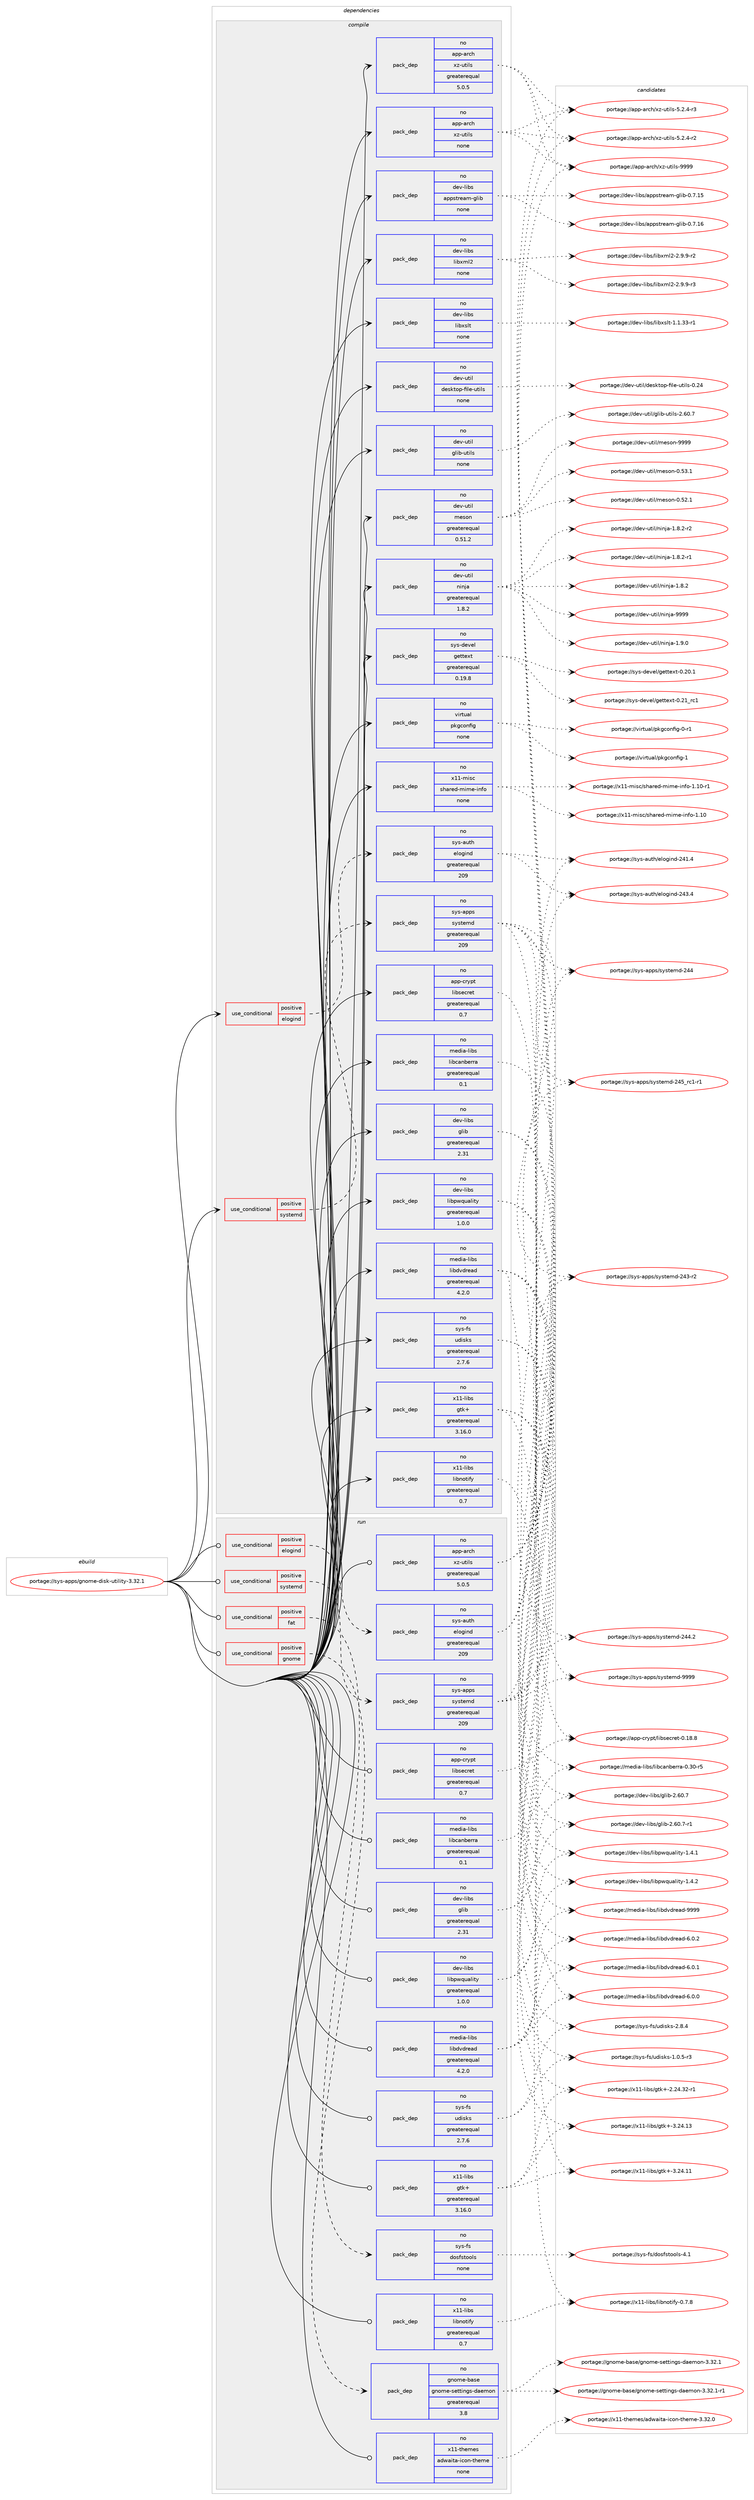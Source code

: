 digraph prolog {

# *************
# Graph options
# *************

newrank=true;
concentrate=true;
compound=true;
graph [rankdir=LR,fontname=Helvetica,fontsize=10,ranksep=1.5];#, ranksep=2.5, nodesep=0.2];
edge  [arrowhead=vee];
node  [fontname=Helvetica,fontsize=10];

# **********
# The ebuild
# **********

subgraph cluster_leftcol {
color=gray;
rank=same;
label=<<i>ebuild</i>>;
id [label="portage://sys-apps/gnome-disk-utility-3.32.1", color=red, width=4, href="../sys-apps/gnome-disk-utility-3.32.1.svg"];
}

# ****************
# The dependencies
# ****************

subgraph cluster_midcol {
color=gray;
label=<<i>dependencies</i>>;
subgraph cluster_compile {
fillcolor="#eeeeee";
style=filled;
label=<<i>compile</i>>;
subgraph cond14611 {
dependency67647 [label=<<TABLE BORDER="0" CELLBORDER="1" CELLSPACING="0" CELLPADDING="4"><TR><TD ROWSPAN="3" CELLPADDING="10">use_conditional</TD></TR><TR><TD>positive</TD></TR><TR><TD>elogind</TD></TR></TABLE>>, shape=none, color=red];
subgraph pack51688 {
dependency67648 [label=<<TABLE BORDER="0" CELLBORDER="1" CELLSPACING="0" CELLPADDING="4" WIDTH="220"><TR><TD ROWSPAN="6" CELLPADDING="30">pack_dep</TD></TR><TR><TD WIDTH="110">no</TD></TR><TR><TD>sys-auth</TD></TR><TR><TD>elogind</TD></TR><TR><TD>greaterequal</TD></TR><TR><TD>209</TD></TR></TABLE>>, shape=none, color=blue];
}
dependency67647:e -> dependency67648:w [weight=20,style="dashed",arrowhead="vee"];
}
id:e -> dependency67647:w [weight=20,style="solid",arrowhead="vee"];
subgraph cond14612 {
dependency67649 [label=<<TABLE BORDER="0" CELLBORDER="1" CELLSPACING="0" CELLPADDING="4"><TR><TD ROWSPAN="3" CELLPADDING="10">use_conditional</TD></TR><TR><TD>positive</TD></TR><TR><TD>systemd</TD></TR></TABLE>>, shape=none, color=red];
subgraph pack51689 {
dependency67650 [label=<<TABLE BORDER="0" CELLBORDER="1" CELLSPACING="0" CELLPADDING="4" WIDTH="220"><TR><TD ROWSPAN="6" CELLPADDING="30">pack_dep</TD></TR><TR><TD WIDTH="110">no</TD></TR><TR><TD>sys-apps</TD></TR><TR><TD>systemd</TD></TR><TR><TD>greaterequal</TD></TR><TR><TD>209</TD></TR></TABLE>>, shape=none, color=blue];
}
dependency67649:e -> dependency67650:w [weight=20,style="dashed",arrowhead="vee"];
}
id:e -> dependency67649:w [weight=20,style="solid",arrowhead="vee"];
subgraph pack51690 {
dependency67651 [label=<<TABLE BORDER="0" CELLBORDER="1" CELLSPACING="0" CELLPADDING="4" WIDTH="220"><TR><TD ROWSPAN="6" CELLPADDING="30">pack_dep</TD></TR><TR><TD WIDTH="110">no</TD></TR><TR><TD>app-arch</TD></TR><TR><TD>xz-utils</TD></TR><TR><TD>greaterequal</TD></TR><TR><TD>5.0.5</TD></TR></TABLE>>, shape=none, color=blue];
}
id:e -> dependency67651:w [weight=20,style="solid",arrowhead="vee"];
subgraph pack51691 {
dependency67652 [label=<<TABLE BORDER="0" CELLBORDER="1" CELLSPACING="0" CELLPADDING="4" WIDTH="220"><TR><TD ROWSPAN="6" CELLPADDING="30">pack_dep</TD></TR><TR><TD WIDTH="110">no</TD></TR><TR><TD>app-arch</TD></TR><TR><TD>xz-utils</TD></TR><TR><TD>none</TD></TR><TR><TD></TD></TR></TABLE>>, shape=none, color=blue];
}
id:e -> dependency67652:w [weight=20,style="solid",arrowhead="vee"];
subgraph pack51692 {
dependency67653 [label=<<TABLE BORDER="0" CELLBORDER="1" CELLSPACING="0" CELLPADDING="4" WIDTH="220"><TR><TD ROWSPAN="6" CELLPADDING="30">pack_dep</TD></TR><TR><TD WIDTH="110">no</TD></TR><TR><TD>app-crypt</TD></TR><TR><TD>libsecret</TD></TR><TR><TD>greaterequal</TD></TR><TR><TD>0.7</TD></TR></TABLE>>, shape=none, color=blue];
}
id:e -> dependency67653:w [weight=20,style="solid",arrowhead="vee"];
subgraph pack51693 {
dependency67654 [label=<<TABLE BORDER="0" CELLBORDER="1" CELLSPACING="0" CELLPADDING="4" WIDTH="220"><TR><TD ROWSPAN="6" CELLPADDING="30">pack_dep</TD></TR><TR><TD WIDTH="110">no</TD></TR><TR><TD>dev-libs</TD></TR><TR><TD>appstream-glib</TD></TR><TR><TD>none</TD></TR><TR><TD></TD></TR></TABLE>>, shape=none, color=blue];
}
id:e -> dependency67654:w [weight=20,style="solid",arrowhead="vee"];
subgraph pack51694 {
dependency67655 [label=<<TABLE BORDER="0" CELLBORDER="1" CELLSPACING="0" CELLPADDING="4" WIDTH="220"><TR><TD ROWSPAN="6" CELLPADDING="30">pack_dep</TD></TR><TR><TD WIDTH="110">no</TD></TR><TR><TD>dev-libs</TD></TR><TR><TD>glib</TD></TR><TR><TD>greaterequal</TD></TR><TR><TD>2.31</TD></TR></TABLE>>, shape=none, color=blue];
}
id:e -> dependency67655:w [weight=20,style="solid",arrowhead="vee"];
subgraph pack51695 {
dependency67656 [label=<<TABLE BORDER="0" CELLBORDER="1" CELLSPACING="0" CELLPADDING="4" WIDTH="220"><TR><TD ROWSPAN="6" CELLPADDING="30">pack_dep</TD></TR><TR><TD WIDTH="110">no</TD></TR><TR><TD>dev-libs</TD></TR><TR><TD>libpwquality</TD></TR><TR><TD>greaterequal</TD></TR><TR><TD>1.0.0</TD></TR></TABLE>>, shape=none, color=blue];
}
id:e -> dependency67656:w [weight=20,style="solid",arrowhead="vee"];
subgraph pack51696 {
dependency67657 [label=<<TABLE BORDER="0" CELLBORDER="1" CELLSPACING="0" CELLPADDING="4" WIDTH="220"><TR><TD ROWSPAN="6" CELLPADDING="30">pack_dep</TD></TR><TR><TD WIDTH="110">no</TD></TR><TR><TD>dev-libs</TD></TR><TR><TD>libxml2</TD></TR><TR><TD>none</TD></TR><TR><TD></TD></TR></TABLE>>, shape=none, color=blue];
}
id:e -> dependency67657:w [weight=20,style="solid",arrowhead="vee"];
subgraph pack51697 {
dependency67658 [label=<<TABLE BORDER="0" CELLBORDER="1" CELLSPACING="0" CELLPADDING="4" WIDTH="220"><TR><TD ROWSPAN="6" CELLPADDING="30">pack_dep</TD></TR><TR><TD WIDTH="110">no</TD></TR><TR><TD>dev-libs</TD></TR><TR><TD>libxslt</TD></TR><TR><TD>none</TD></TR><TR><TD></TD></TR></TABLE>>, shape=none, color=blue];
}
id:e -> dependency67658:w [weight=20,style="solid",arrowhead="vee"];
subgraph pack51698 {
dependency67659 [label=<<TABLE BORDER="0" CELLBORDER="1" CELLSPACING="0" CELLPADDING="4" WIDTH="220"><TR><TD ROWSPAN="6" CELLPADDING="30">pack_dep</TD></TR><TR><TD WIDTH="110">no</TD></TR><TR><TD>dev-util</TD></TR><TR><TD>desktop-file-utils</TD></TR><TR><TD>none</TD></TR><TR><TD></TD></TR></TABLE>>, shape=none, color=blue];
}
id:e -> dependency67659:w [weight=20,style="solid",arrowhead="vee"];
subgraph pack51699 {
dependency67660 [label=<<TABLE BORDER="0" CELLBORDER="1" CELLSPACING="0" CELLPADDING="4" WIDTH="220"><TR><TD ROWSPAN="6" CELLPADDING="30">pack_dep</TD></TR><TR><TD WIDTH="110">no</TD></TR><TR><TD>dev-util</TD></TR><TR><TD>glib-utils</TD></TR><TR><TD>none</TD></TR><TR><TD></TD></TR></TABLE>>, shape=none, color=blue];
}
id:e -> dependency67660:w [weight=20,style="solid",arrowhead="vee"];
subgraph pack51700 {
dependency67661 [label=<<TABLE BORDER="0" CELLBORDER="1" CELLSPACING="0" CELLPADDING="4" WIDTH="220"><TR><TD ROWSPAN="6" CELLPADDING="30">pack_dep</TD></TR><TR><TD WIDTH="110">no</TD></TR><TR><TD>dev-util</TD></TR><TR><TD>meson</TD></TR><TR><TD>greaterequal</TD></TR><TR><TD>0.51.2</TD></TR></TABLE>>, shape=none, color=blue];
}
id:e -> dependency67661:w [weight=20,style="solid",arrowhead="vee"];
subgraph pack51701 {
dependency67662 [label=<<TABLE BORDER="0" CELLBORDER="1" CELLSPACING="0" CELLPADDING="4" WIDTH="220"><TR><TD ROWSPAN="6" CELLPADDING="30">pack_dep</TD></TR><TR><TD WIDTH="110">no</TD></TR><TR><TD>dev-util</TD></TR><TR><TD>ninja</TD></TR><TR><TD>greaterequal</TD></TR><TR><TD>1.8.2</TD></TR></TABLE>>, shape=none, color=blue];
}
id:e -> dependency67662:w [weight=20,style="solid",arrowhead="vee"];
subgraph pack51702 {
dependency67663 [label=<<TABLE BORDER="0" CELLBORDER="1" CELLSPACING="0" CELLPADDING="4" WIDTH="220"><TR><TD ROWSPAN="6" CELLPADDING="30">pack_dep</TD></TR><TR><TD WIDTH="110">no</TD></TR><TR><TD>media-libs</TD></TR><TR><TD>libcanberra</TD></TR><TR><TD>greaterequal</TD></TR><TR><TD>0.1</TD></TR></TABLE>>, shape=none, color=blue];
}
id:e -> dependency67663:w [weight=20,style="solid",arrowhead="vee"];
subgraph pack51703 {
dependency67664 [label=<<TABLE BORDER="0" CELLBORDER="1" CELLSPACING="0" CELLPADDING="4" WIDTH="220"><TR><TD ROWSPAN="6" CELLPADDING="30">pack_dep</TD></TR><TR><TD WIDTH="110">no</TD></TR><TR><TD>media-libs</TD></TR><TR><TD>libdvdread</TD></TR><TR><TD>greaterequal</TD></TR><TR><TD>4.2.0</TD></TR></TABLE>>, shape=none, color=blue];
}
id:e -> dependency67664:w [weight=20,style="solid",arrowhead="vee"];
subgraph pack51704 {
dependency67665 [label=<<TABLE BORDER="0" CELLBORDER="1" CELLSPACING="0" CELLPADDING="4" WIDTH="220"><TR><TD ROWSPAN="6" CELLPADDING="30">pack_dep</TD></TR><TR><TD WIDTH="110">no</TD></TR><TR><TD>sys-devel</TD></TR><TR><TD>gettext</TD></TR><TR><TD>greaterequal</TD></TR><TR><TD>0.19.8</TD></TR></TABLE>>, shape=none, color=blue];
}
id:e -> dependency67665:w [weight=20,style="solid",arrowhead="vee"];
subgraph pack51705 {
dependency67666 [label=<<TABLE BORDER="0" CELLBORDER="1" CELLSPACING="0" CELLPADDING="4" WIDTH="220"><TR><TD ROWSPAN="6" CELLPADDING="30">pack_dep</TD></TR><TR><TD WIDTH="110">no</TD></TR><TR><TD>sys-fs</TD></TR><TR><TD>udisks</TD></TR><TR><TD>greaterequal</TD></TR><TR><TD>2.7.6</TD></TR></TABLE>>, shape=none, color=blue];
}
id:e -> dependency67666:w [weight=20,style="solid",arrowhead="vee"];
subgraph pack51706 {
dependency67667 [label=<<TABLE BORDER="0" CELLBORDER="1" CELLSPACING="0" CELLPADDING="4" WIDTH="220"><TR><TD ROWSPAN="6" CELLPADDING="30">pack_dep</TD></TR><TR><TD WIDTH="110">no</TD></TR><TR><TD>virtual</TD></TR><TR><TD>pkgconfig</TD></TR><TR><TD>none</TD></TR><TR><TD></TD></TR></TABLE>>, shape=none, color=blue];
}
id:e -> dependency67667:w [weight=20,style="solid",arrowhead="vee"];
subgraph pack51707 {
dependency67668 [label=<<TABLE BORDER="0" CELLBORDER="1" CELLSPACING="0" CELLPADDING="4" WIDTH="220"><TR><TD ROWSPAN="6" CELLPADDING="30">pack_dep</TD></TR><TR><TD WIDTH="110">no</TD></TR><TR><TD>x11-libs</TD></TR><TR><TD>gtk+</TD></TR><TR><TD>greaterequal</TD></TR><TR><TD>3.16.0</TD></TR></TABLE>>, shape=none, color=blue];
}
id:e -> dependency67668:w [weight=20,style="solid",arrowhead="vee"];
subgraph pack51708 {
dependency67669 [label=<<TABLE BORDER="0" CELLBORDER="1" CELLSPACING="0" CELLPADDING="4" WIDTH="220"><TR><TD ROWSPAN="6" CELLPADDING="30">pack_dep</TD></TR><TR><TD WIDTH="110">no</TD></TR><TR><TD>x11-libs</TD></TR><TR><TD>libnotify</TD></TR><TR><TD>greaterequal</TD></TR><TR><TD>0.7</TD></TR></TABLE>>, shape=none, color=blue];
}
id:e -> dependency67669:w [weight=20,style="solid",arrowhead="vee"];
subgraph pack51709 {
dependency67670 [label=<<TABLE BORDER="0" CELLBORDER="1" CELLSPACING="0" CELLPADDING="4" WIDTH="220"><TR><TD ROWSPAN="6" CELLPADDING="30">pack_dep</TD></TR><TR><TD WIDTH="110">no</TD></TR><TR><TD>x11-misc</TD></TR><TR><TD>shared-mime-info</TD></TR><TR><TD>none</TD></TR><TR><TD></TD></TR></TABLE>>, shape=none, color=blue];
}
id:e -> dependency67670:w [weight=20,style="solid",arrowhead="vee"];
}
subgraph cluster_compileandrun {
fillcolor="#eeeeee";
style=filled;
label=<<i>compile and run</i>>;
}
subgraph cluster_run {
fillcolor="#eeeeee";
style=filled;
label=<<i>run</i>>;
subgraph cond14613 {
dependency67671 [label=<<TABLE BORDER="0" CELLBORDER="1" CELLSPACING="0" CELLPADDING="4"><TR><TD ROWSPAN="3" CELLPADDING="10">use_conditional</TD></TR><TR><TD>positive</TD></TR><TR><TD>elogind</TD></TR></TABLE>>, shape=none, color=red];
subgraph pack51710 {
dependency67672 [label=<<TABLE BORDER="0" CELLBORDER="1" CELLSPACING="0" CELLPADDING="4" WIDTH="220"><TR><TD ROWSPAN="6" CELLPADDING="30">pack_dep</TD></TR><TR><TD WIDTH="110">no</TD></TR><TR><TD>sys-auth</TD></TR><TR><TD>elogind</TD></TR><TR><TD>greaterequal</TD></TR><TR><TD>209</TD></TR></TABLE>>, shape=none, color=blue];
}
dependency67671:e -> dependency67672:w [weight=20,style="dashed",arrowhead="vee"];
}
id:e -> dependency67671:w [weight=20,style="solid",arrowhead="odot"];
subgraph cond14614 {
dependency67673 [label=<<TABLE BORDER="0" CELLBORDER="1" CELLSPACING="0" CELLPADDING="4"><TR><TD ROWSPAN="3" CELLPADDING="10">use_conditional</TD></TR><TR><TD>positive</TD></TR><TR><TD>fat</TD></TR></TABLE>>, shape=none, color=red];
subgraph pack51711 {
dependency67674 [label=<<TABLE BORDER="0" CELLBORDER="1" CELLSPACING="0" CELLPADDING="4" WIDTH="220"><TR><TD ROWSPAN="6" CELLPADDING="30">pack_dep</TD></TR><TR><TD WIDTH="110">no</TD></TR><TR><TD>sys-fs</TD></TR><TR><TD>dosfstools</TD></TR><TR><TD>none</TD></TR><TR><TD></TD></TR></TABLE>>, shape=none, color=blue];
}
dependency67673:e -> dependency67674:w [weight=20,style="dashed",arrowhead="vee"];
}
id:e -> dependency67673:w [weight=20,style="solid",arrowhead="odot"];
subgraph cond14615 {
dependency67675 [label=<<TABLE BORDER="0" CELLBORDER="1" CELLSPACING="0" CELLPADDING="4"><TR><TD ROWSPAN="3" CELLPADDING="10">use_conditional</TD></TR><TR><TD>positive</TD></TR><TR><TD>gnome</TD></TR></TABLE>>, shape=none, color=red];
subgraph pack51712 {
dependency67676 [label=<<TABLE BORDER="0" CELLBORDER="1" CELLSPACING="0" CELLPADDING="4" WIDTH="220"><TR><TD ROWSPAN="6" CELLPADDING="30">pack_dep</TD></TR><TR><TD WIDTH="110">no</TD></TR><TR><TD>gnome-base</TD></TR><TR><TD>gnome-settings-daemon</TD></TR><TR><TD>greaterequal</TD></TR><TR><TD>3.8</TD></TR></TABLE>>, shape=none, color=blue];
}
dependency67675:e -> dependency67676:w [weight=20,style="dashed",arrowhead="vee"];
}
id:e -> dependency67675:w [weight=20,style="solid",arrowhead="odot"];
subgraph cond14616 {
dependency67677 [label=<<TABLE BORDER="0" CELLBORDER="1" CELLSPACING="0" CELLPADDING="4"><TR><TD ROWSPAN="3" CELLPADDING="10">use_conditional</TD></TR><TR><TD>positive</TD></TR><TR><TD>systemd</TD></TR></TABLE>>, shape=none, color=red];
subgraph pack51713 {
dependency67678 [label=<<TABLE BORDER="0" CELLBORDER="1" CELLSPACING="0" CELLPADDING="4" WIDTH="220"><TR><TD ROWSPAN="6" CELLPADDING="30">pack_dep</TD></TR><TR><TD WIDTH="110">no</TD></TR><TR><TD>sys-apps</TD></TR><TR><TD>systemd</TD></TR><TR><TD>greaterequal</TD></TR><TR><TD>209</TD></TR></TABLE>>, shape=none, color=blue];
}
dependency67677:e -> dependency67678:w [weight=20,style="dashed",arrowhead="vee"];
}
id:e -> dependency67677:w [weight=20,style="solid",arrowhead="odot"];
subgraph pack51714 {
dependency67679 [label=<<TABLE BORDER="0" CELLBORDER="1" CELLSPACING="0" CELLPADDING="4" WIDTH="220"><TR><TD ROWSPAN="6" CELLPADDING="30">pack_dep</TD></TR><TR><TD WIDTH="110">no</TD></TR><TR><TD>app-arch</TD></TR><TR><TD>xz-utils</TD></TR><TR><TD>greaterequal</TD></TR><TR><TD>5.0.5</TD></TR></TABLE>>, shape=none, color=blue];
}
id:e -> dependency67679:w [weight=20,style="solid",arrowhead="odot"];
subgraph pack51715 {
dependency67680 [label=<<TABLE BORDER="0" CELLBORDER="1" CELLSPACING="0" CELLPADDING="4" WIDTH="220"><TR><TD ROWSPAN="6" CELLPADDING="30">pack_dep</TD></TR><TR><TD WIDTH="110">no</TD></TR><TR><TD>app-crypt</TD></TR><TR><TD>libsecret</TD></TR><TR><TD>greaterequal</TD></TR><TR><TD>0.7</TD></TR></TABLE>>, shape=none, color=blue];
}
id:e -> dependency67680:w [weight=20,style="solid",arrowhead="odot"];
subgraph pack51716 {
dependency67681 [label=<<TABLE BORDER="0" CELLBORDER="1" CELLSPACING="0" CELLPADDING="4" WIDTH="220"><TR><TD ROWSPAN="6" CELLPADDING="30">pack_dep</TD></TR><TR><TD WIDTH="110">no</TD></TR><TR><TD>dev-libs</TD></TR><TR><TD>glib</TD></TR><TR><TD>greaterequal</TD></TR><TR><TD>2.31</TD></TR></TABLE>>, shape=none, color=blue];
}
id:e -> dependency67681:w [weight=20,style="solid",arrowhead="odot"];
subgraph pack51717 {
dependency67682 [label=<<TABLE BORDER="0" CELLBORDER="1" CELLSPACING="0" CELLPADDING="4" WIDTH="220"><TR><TD ROWSPAN="6" CELLPADDING="30">pack_dep</TD></TR><TR><TD WIDTH="110">no</TD></TR><TR><TD>dev-libs</TD></TR><TR><TD>libpwquality</TD></TR><TR><TD>greaterequal</TD></TR><TR><TD>1.0.0</TD></TR></TABLE>>, shape=none, color=blue];
}
id:e -> dependency67682:w [weight=20,style="solid",arrowhead="odot"];
subgraph pack51718 {
dependency67683 [label=<<TABLE BORDER="0" CELLBORDER="1" CELLSPACING="0" CELLPADDING="4" WIDTH="220"><TR><TD ROWSPAN="6" CELLPADDING="30">pack_dep</TD></TR><TR><TD WIDTH="110">no</TD></TR><TR><TD>media-libs</TD></TR><TR><TD>libcanberra</TD></TR><TR><TD>greaterequal</TD></TR><TR><TD>0.1</TD></TR></TABLE>>, shape=none, color=blue];
}
id:e -> dependency67683:w [weight=20,style="solid",arrowhead="odot"];
subgraph pack51719 {
dependency67684 [label=<<TABLE BORDER="0" CELLBORDER="1" CELLSPACING="0" CELLPADDING="4" WIDTH="220"><TR><TD ROWSPAN="6" CELLPADDING="30">pack_dep</TD></TR><TR><TD WIDTH="110">no</TD></TR><TR><TD>media-libs</TD></TR><TR><TD>libdvdread</TD></TR><TR><TD>greaterequal</TD></TR><TR><TD>4.2.0</TD></TR></TABLE>>, shape=none, color=blue];
}
id:e -> dependency67684:w [weight=20,style="solid",arrowhead="odot"];
subgraph pack51720 {
dependency67685 [label=<<TABLE BORDER="0" CELLBORDER="1" CELLSPACING="0" CELLPADDING="4" WIDTH="220"><TR><TD ROWSPAN="6" CELLPADDING="30">pack_dep</TD></TR><TR><TD WIDTH="110">no</TD></TR><TR><TD>sys-fs</TD></TR><TR><TD>udisks</TD></TR><TR><TD>greaterequal</TD></TR><TR><TD>2.7.6</TD></TR></TABLE>>, shape=none, color=blue];
}
id:e -> dependency67685:w [weight=20,style="solid",arrowhead="odot"];
subgraph pack51721 {
dependency67686 [label=<<TABLE BORDER="0" CELLBORDER="1" CELLSPACING="0" CELLPADDING="4" WIDTH="220"><TR><TD ROWSPAN="6" CELLPADDING="30">pack_dep</TD></TR><TR><TD WIDTH="110">no</TD></TR><TR><TD>x11-libs</TD></TR><TR><TD>gtk+</TD></TR><TR><TD>greaterequal</TD></TR><TR><TD>3.16.0</TD></TR></TABLE>>, shape=none, color=blue];
}
id:e -> dependency67686:w [weight=20,style="solid",arrowhead="odot"];
subgraph pack51722 {
dependency67687 [label=<<TABLE BORDER="0" CELLBORDER="1" CELLSPACING="0" CELLPADDING="4" WIDTH="220"><TR><TD ROWSPAN="6" CELLPADDING="30">pack_dep</TD></TR><TR><TD WIDTH="110">no</TD></TR><TR><TD>x11-libs</TD></TR><TR><TD>libnotify</TD></TR><TR><TD>greaterequal</TD></TR><TR><TD>0.7</TD></TR></TABLE>>, shape=none, color=blue];
}
id:e -> dependency67687:w [weight=20,style="solid",arrowhead="odot"];
subgraph pack51723 {
dependency67688 [label=<<TABLE BORDER="0" CELLBORDER="1" CELLSPACING="0" CELLPADDING="4" WIDTH="220"><TR><TD ROWSPAN="6" CELLPADDING="30">pack_dep</TD></TR><TR><TD WIDTH="110">no</TD></TR><TR><TD>x11-themes</TD></TR><TR><TD>adwaita-icon-theme</TD></TR><TR><TD>none</TD></TR><TR><TD></TD></TR></TABLE>>, shape=none, color=blue];
}
id:e -> dependency67688:w [weight=20,style="solid",arrowhead="odot"];
}
}

# **************
# The candidates
# **************

subgraph cluster_choices {
rank=same;
color=gray;
label=<<i>candidates</i>>;

subgraph choice51688 {
color=black;
nodesep=1;
choice115121115459711711610447101108111103105110100455052514652 [label="portage://sys-auth/elogind-243.4", color=red, width=4,href="../sys-auth/elogind-243.4.svg"];
choice115121115459711711610447101108111103105110100455052494652 [label="portage://sys-auth/elogind-241.4", color=red, width=4,href="../sys-auth/elogind-241.4.svg"];
dependency67648:e -> choice115121115459711711610447101108111103105110100455052514652:w [style=dotted,weight="100"];
dependency67648:e -> choice115121115459711711610447101108111103105110100455052494652:w [style=dotted,weight="100"];
}
subgraph choice51689 {
color=black;
nodesep=1;
choice1151211154597112112115471151211151161011091004557575757 [label="portage://sys-apps/systemd-9999", color=red, width=4,href="../sys-apps/systemd-9999.svg"];
choice115121115459711211211547115121115116101109100455052539511499494511449 [label="portage://sys-apps/systemd-245_rc1-r1", color=red, width=4,href="../sys-apps/systemd-245_rc1-r1.svg"];
choice115121115459711211211547115121115116101109100455052524650 [label="portage://sys-apps/systemd-244.2", color=red, width=4,href="../sys-apps/systemd-244.2.svg"];
choice11512111545971121121154711512111511610110910045505252 [label="portage://sys-apps/systemd-244", color=red, width=4,href="../sys-apps/systemd-244.svg"];
choice115121115459711211211547115121115116101109100455052514511450 [label="portage://sys-apps/systemd-243-r2", color=red, width=4,href="../sys-apps/systemd-243-r2.svg"];
dependency67650:e -> choice1151211154597112112115471151211151161011091004557575757:w [style=dotted,weight="100"];
dependency67650:e -> choice115121115459711211211547115121115116101109100455052539511499494511449:w [style=dotted,weight="100"];
dependency67650:e -> choice115121115459711211211547115121115116101109100455052524650:w [style=dotted,weight="100"];
dependency67650:e -> choice11512111545971121121154711512111511610110910045505252:w [style=dotted,weight="100"];
dependency67650:e -> choice115121115459711211211547115121115116101109100455052514511450:w [style=dotted,weight="100"];
}
subgraph choice51690 {
color=black;
nodesep=1;
choice9711211245971149910447120122451171161051081154557575757 [label="portage://app-arch/xz-utils-9999", color=red, width=4,href="../app-arch/xz-utils-9999.svg"];
choice9711211245971149910447120122451171161051081154553465046524511451 [label="portage://app-arch/xz-utils-5.2.4-r3", color=red, width=4,href="../app-arch/xz-utils-5.2.4-r3.svg"];
choice9711211245971149910447120122451171161051081154553465046524511450 [label="portage://app-arch/xz-utils-5.2.4-r2", color=red, width=4,href="../app-arch/xz-utils-5.2.4-r2.svg"];
dependency67651:e -> choice9711211245971149910447120122451171161051081154557575757:w [style=dotted,weight="100"];
dependency67651:e -> choice9711211245971149910447120122451171161051081154553465046524511451:w [style=dotted,weight="100"];
dependency67651:e -> choice9711211245971149910447120122451171161051081154553465046524511450:w [style=dotted,weight="100"];
}
subgraph choice51691 {
color=black;
nodesep=1;
choice9711211245971149910447120122451171161051081154557575757 [label="portage://app-arch/xz-utils-9999", color=red, width=4,href="../app-arch/xz-utils-9999.svg"];
choice9711211245971149910447120122451171161051081154553465046524511451 [label="portage://app-arch/xz-utils-5.2.4-r3", color=red, width=4,href="../app-arch/xz-utils-5.2.4-r3.svg"];
choice9711211245971149910447120122451171161051081154553465046524511450 [label="portage://app-arch/xz-utils-5.2.4-r2", color=red, width=4,href="../app-arch/xz-utils-5.2.4-r2.svg"];
dependency67652:e -> choice9711211245971149910447120122451171161051081154557575757:w [style=dotted,weight="100"];
dependency67652:e -> choice9711211245971149910447120122451171161051081154553465046524511451:w [style=dotted,weight="100"];
dependency67652:e -> choice9711211245971149910447120122451171161051081154553465046524511450:w [style=dotted,weight="100"];
}
subgraph choice51692 {
color=black;
nodesep=1;
choice97112112459911412111211647108105981151019911410111645484649564656 [label="portage://app-crypt/libsecret-0.18.8", color=red, width=4,href="../app-crypt/libsecret-0.18.8.svg"];
dependency67653:e -> choice97112112459911412111211647108105981151019911410111645484649564656:w [style=dotted,weight="100"];
}
subgraph choice51693 {
color=black;
nodesep=1;
choice1001011184510810598115479711211211511611410197109451031081059845484655464954 [label="portage://dev-libs/appstream-glib-0.7.16", color=red, width=4,href="../dev-libs/appstream-glib-0.7.16.svg"];
choice1001011184510810598115479711211211511611410197109451031081059845484655464953 [label="portage://dev-libs/appstream-glib-0.7.15", color=red, width=4,href="../dev-libs/appstream-glib-0.7.15.svg"];
dependency67654:e -> choice1001011184510810598115479711211211511611410197109451031081059845484655464954:w [style=dotted,weight="100"];
dependency67654:e -> choice1001011184510810598115479711211211511611410197109451031081059845484655464953:w [style=dotted,weight="100"];
}
subgraph choice51694 {
color=black;
nodesep=1;
choice10010111845108105981154710310810598455046544846554511449 [label="portage://dev-libs/glib-2.60.7-r1", color=red, width=4,href="../dev-libs/glib-2.60.7-r1.svg"];
choice1001011184510810598115471031081059845504654484655 [label="portage://dev-libs/glib-2.60.7", color=red, width=4,href="../dev-libs/glib-2.60.7.svg"];
dependency67655:e -> choice10010111845108105981154710310810598455046544846554511449:w [style=dotted,weight="100"];
dependency67655:e -> choice1001011184510810598115471031081059845504654484655:w [style=dotted,weight="100"];
}
subgraph choice51695 {
color=black;
nodesep=1;
choice1001011184510810598115471081059811211911311797108105116121454946524650 [label="portage://dev-libs/libpwquality-1.4.2", color=red, width=4,href="../dev-libs/libpwquality-1.4.2.svg"];
choice1001011184510810598115471081059811211911311797108105116121454946524649 [label="portage://dev-libs/libpwquality-1.4.1", color=red, width=4,href="../dev-libs/libpwquality-1.4.1.svg"];
dependency67656:e -> choice1001011184510810598115471081059811211911311797108105116121454946524650:w [style=dotted,weight="100"];
dependency67656:e -> choice1001011184510810598115471081059811211911311797108105116121454946524649:w [style=dotted,weight="100"];
}
subgraph choice51696 {
color=black;
nodesep=1;
choice10010111845108105981154710810598120109108504550465746574511451 [label="portage://dev-libs/libxml2-2.9.9-r3", color=red, width=4,href="../dev-libs/libxml2-2.9.9-r3.svg"];
choice10010111845108105981154710810598120109108504550465746574511450 [label="portage://dev-libs/libxml2-2.9.9-r2", color=red, width=4,href="../dev-libs/libxml2-2.9.9-r2.svg"];
dependency67657:e -> choice10010111845108105981154710810598120109108504550465746574511451:w [style=dotted,weight="100"];
dependency67657:e -> choice10010111845108105981154710810598120109108504550465746574511450:w [style=dotted,weight="100"];
}
subgraph choice51697 {
color=black;
nodesep=1;
choice10010111845108105981154710810598120115108116454946494651514511449 [label="portage://dev-libs/libxslt-1.1.33-r1", color=red, width=4,href="../dev-libs/libxslt-1.1.33-r1.svg"];
dependency67658:e -> choice10010111845108105981154710810598120115108116454946494651514511449:w [style=dotted,weight="100"];
}
subgraph choice51698 {
color=black;
nodesep=1;
choice100101118451171161051084710010111510711611111245102105108101451171161051081154548465052 [label="portage://dev-util/desktop-file-utils-0.24", color=red, width=4,href="../dev-util/desktop-file-utils-0.24.svg"];
dependency67659:e -> choice100101118451171161051084710010111510711611111245102105108101451171161051081154548465052:w [style=dotted,weight="100"];
}
subgraph choice51699 {
color=black;
nodesep=1;
choice1001011184511711610510847103108105984511711610510811545504654484655 [label="portage://dev-util/glib-utils-2.60.7", color=red, width=4,href="../dev-util/glib-utils-2.60.7.svg"];
dependency67660:e -> choice1001011184511711610510847103108105984511711610510811545504654484655:w [style=dotted,weight="100"];
}
subgraph choice51700 {
color=black;
nodesep=1;
choice10010111845117116105108471091011151111104557575757 [label="portage://dev-util/meson-9999", color=red, width=4,href="../dev-util/meson-9999.svg"];
choice100101118451171161051084710910111511111045484653514649 [label="portage://dev-util/meson-0.53.1", color=red, width=4,href="../dev-util/meson-0.53.1.svg"];
choice100101118451171161051084710910111511111045484653504649 [label="portage://dev-util/meson-0.52.1", color=red, width=4,href="../dev-util/meson-0.52.1.svg"];
dependency67661:e -> choice10010111845117116105108471091011151111104557575757:w [style=dotted,weight="100"];
dependency67661:e -> choice100101118451171161051084710910111511111045484653514649:w [style=dotted,weight="100"];
dependency67661:e -> choice100101118451171161051084710910111511111045484653504649:w [style=dotted,weight="100"];
}
subgraph choice51701 {
color=black;
nodesep=1;
choice1001011184511711610510847110105110106974557575757 [label="portage://dev-util/ninja-9999", color=red, width=4,href="../dev-util/ninja-9999.svg"];
choice100101118451171161051084711010511010697454946574648 [label="portage://dev-util/ninja-1.9.0", color=red, width=4,href="../dev-util/ninja-1.9.0.svg"];
choice1001011184511711610510847110105110106974549465646504511450 [label="portage://dev-util/ninja-1.8.2-r2", color=red, width=4,href="../dev-util/ninja-1.8.2-r2.svg"];
choice1001011184511711610510847110105110106974549465646504511449 [label="portage://dev-util/ninja-1.8.2-r1", color=red, width=4,href="../dev-util/ninja-1.8.2-r1.svg"];
choice100101118451171161051084711010511010697454946564650 [label="portage://dev-util/ninja-1.8.2", color=red, width=4,href="../dev-util/ninja-1.8.2.svg"];
dependency67662:e -> choice1001011184511711610510847110105110106974557575757:w [style=dotted,weight="100"];
dependency67662:e -> choice100101118451171161051084711010511010697454946574648:w [style=dotted,weight="100"];
dependency67662:e -> choice1001011184511711610510847110105110106974549465646504511450:w [style=dotted,weight="100"];
dependency67662:e -> choice1001011184511711610510847110105110106974549465646504511449:w [style=dotted,weight="100"];
dependency67662:e -> choice100101118451171161051084711010511010697454946564650:w [style=dotted,weight="100"];
}
subgraph choice51702 {
color=black;
nodesep=1;
choice10910110010597451081059811547108105989997110981011141149745484651484511453 [label="portage://media-libs/libcanberra-0.30-r5", color=red, width=4,href="../media-libs/libcanberra-0.30-r5.svg"];
dependency67663:e -> choice10910110010597451081059811547108105989997110981011141149745484651484511453:w [style=dotted,weight="100"];
}
subgraph choice51703 {
color=black;
nodesep=1;
choice1091011001059745108105981154710810598100118100114101971004557575757 [label="portage://media-libs/libdvdread-9999", color=red, width=4,href="../media-libs/libdvdread-9999.svg"];
choice109101100105974510810598115471081059810011810011410197100455446484650 [label="portage://media-libs/libdvdread-6.0.2", color=red, width=4,href="../media-libs/libdvdread-6.0.2.svg"];
choice109101100105974510810598115471081059810011810011410197100455446484649 [label="portage://media-libs/libdvdread-6.0.1", color=red, width=4,href="../media-libs/libdvdread-6.0.1.svg"];
choice109101100105974510810598115471081059810011810011410197100455446484648 [label="portage://media-libs/libdvdread-6.0.0", color=red, width=4,href="../media-libs/libdvdread-6.0.0.svg"];
dependency67664:e -> choice1091011001059745108105981154710810598100118100114101971004557575757:w [style=dotted,weight="100"];
dependency67664:e -> choice109101100105974510810598115471081059810011810011410197100455446484650:w [style=dotted,weight="100"];
dependency67664:e -> choice109101100105974510810598115471081059810011810011410197100455446484649:w [style=dotted,weight="100"];
dependency67664:e -> choice109101100105974510810598115471081059810011810011410197100455446484648:w [style=dotted,weight="100"];
}
subgraph choice51704 {
color=black;
nodesep=1;
choice11512111545100101118101108471031011161161011201164548465049951149949 [label="portage://sys-devel/gettext-0.21_rc1", color=red, width=4,href="../sys-devel/gettext-0.21_rc1.svg"];
choice115121115451001011181011084710310111611610112011645484650484649 [label="portage://sys-devel/gettext-0.20.1", color=red, width=4,href="../sys-devel/gettext-0.20.1.svg"];
dependency67665:e -> choice11512111545100101118101108471031011161161011201164548465049951149949:w [style=dotted,weight="100"];
dependency67665:e -> choice115121115451001011181011084710310111611610112011645484650484649:w [style=dotted,weight="100"];
}
subgraph choice51705 {
color=black;
nodesep=1;
choice1151211154510211547117100105115107115455046564652 [label="portage://sys-fs/udisks-2.8.4", color=red, width=4,href="../sys-fs/udisks-2.8.4.svg"];
choice11512111545102115471171001051151071154549464846534511451 [label="portage://sys-fs/udisks-1.0.5-r3", color=red, width=4,href="../sys-fs/udisks-1.0.5-r3.svg"];
dependency67666:e -> choice1151211154510211547117100105115107115455046564652:w [style=dotted,weight="100"];
dependency67666:e -> choice11512111545102115471171001051151071154549464846534511451:w [style=dotted,weight="100"];
}
subgraph choice51706 {
color=black;
nodesep=1;
choice1181051141161179710847112107103991111101021051034549 [label="portage://virtual/pkgconfig-1", color=red, width=4,href="../virtual/pkgconfig-1.svg"];
choice11810511411611797108471121071039911111010210510345484511449 [label="portage://virtual/pkgconfig-0-r1", color=red, width=4,href="../virtual/pkgconfig-0-r1.svg"];
dependency67667:e -> choice1181051141161179710847112107103991111101021051034549:w [style=dotted,weight="100"];
dependency67667:e -> choice11810511411611797108471121071039911111010210510345484511449:w [style=dotted,weight="100"];
}
subgraph choice51707 {
color=black;
nodesep=1;
choice1204949451081059811547103116107434551465052464951 [label="portage://x11-libs/gtk+-3.24.13", color=red, width=4,href="../x11-libs/gtk+-3.24.13.svg"];
choice1204949451081059811547103116107434551465052464949 [label="portage://x11-libs/gtk+-3.24.11", color=red, width=4,href="../x11-libs/gtk+-3.24.11.svg"];
choice12049494510810598115471031161074345504650524651504511449 [label="portage://x11-libs/gtk+-2.24.32-r1", color=red, width=4,href="../x11-libs/gtk+-2.24.32-r1.svg"];
dependency67668:e -> choice1204949451081059811547103116107434551465052464951:w [style=dotted,weight="100"];
dependency67668:e -> choice1204949451081059811547103116107434551465052464949:w [style=dotted,weight="100"];
dependency67668:e -> choice12049494510810598115471031161074345504650524651504511449:w [style=dotted,weight="100"];
}
subgraph choice51708 {
color=black;
nodesep=1;
choice120494945108105981154710810598110111116105102121454846554656 [label="portage://x11-libs/libnotify-0.7.8", color=red, width=4,href="../x11-libs/libnotify-0.7.8.svg"];
dependency67669:e -> choice120494945108105981154710810598110111116105102121454846554656:w [style=dotted,weight="100"];
}
subgraph choice51709 {
color=black;
nodesep=1;
choice120494945109105115994711510497114101100451091051091014510511010211145494649484511449 [label="portage://x11-misc/shared-mime-info-1.10-r1", color=red, width=4,href="../x11-misc/shared-mime-info-1.10-r1.svg"];
choice12049494510910511599471151049711410110045109105109101451051101021114549464948 [label="portage://x11-misc/shared-mime-info-1.10", color=red, width=4,href="../x11-misc/shared-mime-info-1.10.svg"];
dependency67670:e -> choice120494945109105115994711510497114101100451091051091014510511010211145494649484511449:w [style=dotted,weight="100"];
dependency67670:e -> choice12049494510910511599471151049711410110045109105109101451051101021114549464948:w [style=dotted,weight="100"];
}
subgraph choice51710 {
color=black;
nodesep=1;
choice115121115459711711610447101108111103105110100455052514652 [label="portage://sys-auth/elogind-243.4", color=red, width=4,href="../sys-auth/elogind-243.4.svg"];
choice115121115459711711610447101108111103105110100455052494652 [label="portage://sys-auth/elogind-241.4", color=red, width=4,href="../sys-auth/elogind-241.4.svg"];
dependency67672:e -> choice115121115459711711610447101108111103105110100455052514652:w [style=dotted,weight="100"];
dependency67672:e -> choice115121115459711711610447101108111103105110100455052494652:w [style=dotted,weight="100"];
}
subgraph choice51711 {
color=black;
nodesep=1;
choice115121115451021154710011111510211511611111110811545524649 [label="portage://sys-fs/dosfstools-4.1", color=red, width=4,href="../sys-fs/dosfstools-4.1.svg"];
dependency67674:e -> choice115121115451021154710011111510211511611111110811545524649:w [style=dotted,weight="100"];
}
subgraph choice51712 {
color=black;
nodesep=1;
choice10311011110910145989711510147103110111109101451151011161161051101031154510097101109111110455146515046494511449 [label="portage://gnome-base/gnome-settings-daemon-3.32.1-r1", color=red, width=4,href="../gnome-base/gnome-settings-daemon-3.32.1-r1.svg"];
choice1031101111091014598971151014710311011110910145115101116116105110103115451009710110911111045514651504649 [label="portage://gnome-base/gnome-settings-daemon-3.32.1", color=red, width=4,href="../gnome-base/gnome-settings-daemon-3.32.1.svg"];
dependency67676:e -> choice10311011110910145989711510147103110111109101451151011161161051101031154510097101109111110455146515046494511449:w [style=dotted,weight="100"];
dependency67676:e -> choice1031101111091014598971151014710311011110910145115101116116105110103115451009710110911111045514651504649:w [style=dotted,weight="100"];
}
subgraph choice51713 {
color=black;
nodesep=1;
choice1151211154597112112115471151211151161011091004557575757 [label="portage://sys-apps/systemd-9999", color=red, width=4,href="../sys-apps/systemd-9999.svg"];
choice115121115459711211211547115121115116101109100455052539511499494511449 [label="portage://sys-apps/systemd-245_rc1-r1", color=red, width=4,href="../sys-apps/systemd-245_rc1-r1.svg"];
choice115121115459711211211547115121115116101109100455052524650 [label="portage://sys-apps/systemd-244.2", color=red, width=4,href="../sys-apps/systemd-244.2.svg"];
choice11512111545971121121154711512111511610110910045505252 [label="portage://sys-apps/systemd-244", color=red, width=4,href="../sys-apps/systemd-244.svg"];
choice115121115459711211211547115121115116101109100455052514511450 [label="portage://sys-apps/systemd-243-r2", color=red, width=4,href="../sys-apps/systemd-243-r2.svg"];
dependency67678:e -> choice1151211154597112112115471151211151161011091004557575757:w [style=dotted,weight="100"];
dependency67678:e -> choice115121115459711211211547115121115116101109100455052539511499494511449:w [style=dotted,weight="100"];
dependency67678:e -> choice115121115459711211211547115121115116101109100455052524650:w [style=dotted,weight="100"];
dependency67678:e -> choice11512111545971121121154711512111511610110910045505252:w [style=dotted,weight="100"];
dependency67678:e -> choice115121115459711211211547115121115116101109100455052514511450:w [style=dotted,weight="100"];
}
subgraph choice51714 {
color=black;
nodesep=1;
choice9711211245971149910447120122451171161051081154557575757 [label="portage://app-arch/xz-utils-9999", color=red, width=4,href="../app-arch/xz-utils-9999.svg"];
choice9711211245971149910447120122451171161051081154553465046524511451 [label="portage://app-arch/xz-utils-5.2.4-r3", color=red, width=4,href="../app-arch/xz-utils-5.2.4-r3.svg"];
choice9711211245971149910447120122451171161051081154553465046524511450 [label="portage://app-arch/xz-utils-5.2.4-r2", color=red, width=4,href="../app-arch/xz-utils-5.2.4-r2.svg"];
dependency67679:e -> choice9711211245971149910447120122451171161051081154557575757:w [style=dotted,weight="100"];
dependency67679:e -> choice9711211245971149910447120122451171161051081154553465046524511451:w [style=dotted,weight="100"];
dependency67679:e -> choice9711211245971149910447120122451171161051081154553465046524511450:w [style=dotted,weight="100"];
}
subgraph choice51715 {
color=black;
nodesep=1;
choice97112112459911412111211647108105981151019911410111645484649564656 [label="portage://app-crypt/libsecret-0.18.8", color=red, width=4,href="../app-crypt/libsecret-0.18.8.svg"];
dependency67680:e -> choice97112112459911412111211647108105981151019911410111645484649564656:w [style=dotted,weight="100"];
}
subgraph choice51716 {
color=black;
nodesep=1;
choice10010111845108105981154710310810598455046544846554511449 [label="portage://dev-libs/glib-2.60.7-r1", color=red, width=4,href="../dev-libs/glib-2.60.7-r1.svg"];
choice1001011184510810598115471031081059845504654484655 [label="portage://dev-libs/glib-2.60.7", color=red, width=4,href="../dev-libs/glib-2.60.7.svg"];
dependency67681:e -> choice10010111845108105981154710310810598455046544846554511449:w [style=dotted,weight="100"];
dependency67681:e -> choice1001011184510810598115471031081059845504654484655:w [style=dotted,weight="100"];
}
subgraph choice51717 {
color=black;
nodesep=1;
choice1001011184510810598115471081059811211911311797108105116121454946524650 [label="portage://dev-libs/libpwquality-1.4.2", color=red, width=4,href="../dev-libs/libpwquality-1.4.2.svg"];
choice1001011184510810598115471081059811211911311797108105116121454946524649 [label="portage://dev-libs/libpwquality-1.4.1", color=red, width=4,href="../dev-libs/libpwquality-1.4.1.svg"];
dependency67682:e -> choice1001011184510810598115471081059811211911311797108105116121454946524650:w [style=dotted,weight="100"];
dependency67682:e -> choice1001011184510810598115471081059811211911311797108105116121454946524649:w [style=dotted,weight="100"];
}
subgraph choice51718 {
color=black;
nodesep=1;
choice10910110010597451081059811547108105989997110981011141149745484651484511453 [label="portage://media-libs/libcanberra-0.30-r5", color=red, width=4,href="../media-libs/libcanberra-0.30-r5.svg"];
dependency67683:e -> choice10910110010597451081059811547108105989997110981011141149745484651484511453:w [style=dotted,weight="100"];
}
subgraph choice51719 {
color=black;
nodesep=1;
choice1091011001059745108105981154710810598100118100114101971004557575757 [label="portage://media-libs/libdvdread-9999", color=red, width=4,href="../media-libs/libdvdread-9999.svg"];
choice109101100105974510810598115471081059810011810011410197100455446484650 [label="portage://media-libs/libdvdread-6.0.2", color=red, width=4,href="../media-libs/libdvdread-6.0.2.svg"];
choice109101100105974510810598115471081059810011810011410197100455446484649 [label="portage://media-libs/libdvdread-6.0.1", color=red, width=4,href="../media-libs/libdvdread-6.0.1.svg"];
choice109101100105974510810598115471081059810011810011410197100455446484648 [label="portage://media-libs/libdvdread-6.0.0", color=red, width=4,href="../media-libs/libdvdread-6.0.0.svg"];
dependency67684:e -> choice1091011001059745108105981154710810598100118100114101971004557575757:w [style=dotted,weight="100"];
dependency67684:e -> choice109101100105974510810598115471081059810011810011410197100455446484650:w [style=dotted,weight="100"];
dependency67684:e -> choice109101100105974510810598115471081059810011810011410197100455446484649:w [style=dotted,weight="100"];
dependency67684:e -> choice109101100105974510810598115471081059810011810011410197100455446484648:w [style=dotted,weight="100"];
}
subgraph choice51720 {
color=black;
nodesep=1;
choice1151211154510211547117100105115107115455046564652 [label="portage://sys-fs/udisks-2.8.4", color=red, width=4,href="../sys-fs/udisks-2.8.4.svg"];
choice11512111545102115471171001051151071154549464846534511451 [label="portage://sys-fs/udisks-1.0.5-r3", color=red, width=4,href="../sys-fs/udisks-1.0.5-r3.svg"];
dependency67685:e -> choice1151211154510211547117100105115107115455046564652:w [style=dotted,weight="100"];
dependency67685:e -> choice11512111545102115471171001051151071154549464846534511451:w [style=dotted,weight="100"];
}
subgraph choice51721 {
color=black;
nodesep=1;
choice1204949451081059811547103116107434551465052464951 [label="portage://x11-libs/gtk+-3.24.13", color=red, width=4,href="../x11-libs/gtk+-3.24.13.svg"];
choice1204949451081059811547103116107434551465052464949 [label="portage://x11-libs/gtk+-3.24.11", color=red, width=4,href="../x11-libs/gtk+-3.24.11.svg"];
choice12049494510810598115471031161074345504650524651504511449 [label="portage://x11-libs/gtk+-2.24.32-r1", color=red, width=4,href="../x11-libs/gtk+-2.24.32-r1.svg"];
dependency67686:e -> choice1204949451081059811547103116107434551465052464951:w [style=dotted,weight="100"];
dependency67686:e -> choice1204949451081059811547103116107434551465052464949:w [style=dotted,weight="100"];
dependency67686:e -> choice12049494510810598115471031161074345504650524651504511449:w [style=dotted,weight="100"];
}
subgraph choice51722 {
color=black;
nodesep=1;
choice120494945108105981154710810598110111116105102121454846554656 [label="portage://x11-libs/libnotify-0.7.8", color=red, width=4,href="../x11-libs/libnotify-0.7.8.svg"];
dependency67687:e -> choice120494945108105981154710810598110111116105102121454846554656:w [style=dotted,weight="100"];
}
subgraph choice51723 {
color=black;
nodesep=1;
choice1204949451161041011091011154797100119971051169745105991111104511610410110910145514651504648 [label="portage://x11-themes/adwaita-icon-theme-3.32.0", color=red, width=4,href="../x11-themes/adwaita-icon-theme-3.32.0.svg"];
dependency67688:e -> choice1204949451161041011091011154797100119971051169745105991111104511610410110910145514651504648:w [style=dotted,weight="100"];
}
}

}
